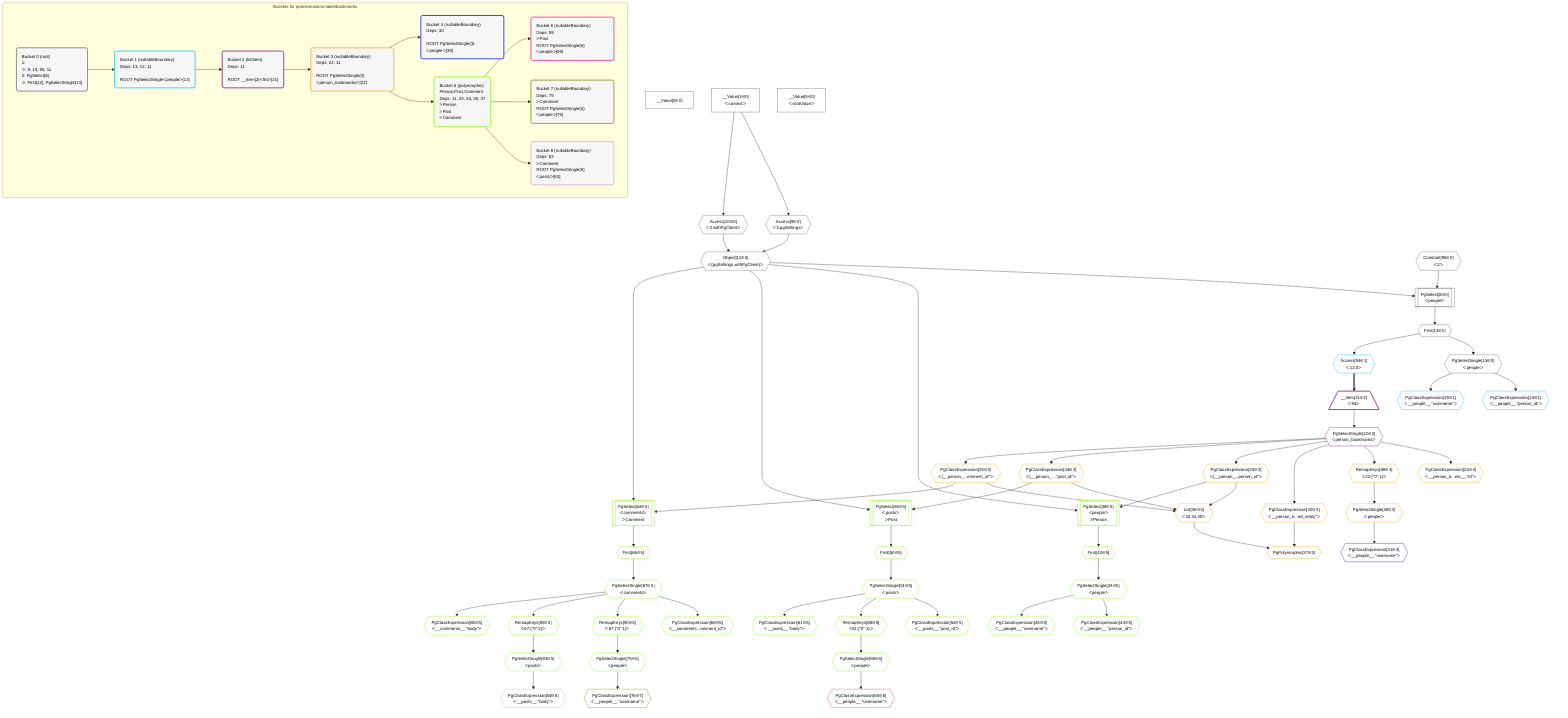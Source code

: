 %%{init: {'themeVariables': { 'fontSize': '12px'}}}%%
graph TD
    classDef path fill:#eee,stroke:#000,color:#000
    classDef plan fill:#fff,stroke-width:1px,color:#000
    classDef itemplan fill:#fff,stroke-width:2px,color:#000
    classDef unbatchedplan fill:#dff,stroke-width:1px,color:#000
    classDef sideeffectplan fill:#fcc,stroke-width:2px,color:#000
    classDef bucket fill:#f6f6f6,color:#000,stroke-width:2px,text-align:left


    %% define steps
    __Value0["__Value[0∈0]"]:::plan
    __Value3["__Value[3∈0]<br />ᐸcontextᐳ"]:::plan
    __Value5["__Value[5∈0]<br />ᐸrootValueᐳ"]:::plan
    Access9{{"Access[9∈0]<br />ᐸ3.pgSettingsᐳ"}}:::plan
    Access10{{"Access[10∈0]<br />ᐸ3.withPgClientᐳ"}}:::plan
    Object11{{"Object[11∈0]<br />ᐸ{pgSettings,withPgClient}ᐳ"}}:::plan
    Constant95{{"Constant[95∈0]<br />ᐸ2ᐳ"}}:::plan
    PgSelect8[["PgSelect[8∈0]<br />ᐸpeopleᐳ"]]:::plan
    First12{{"First[12∈0]"}}:::plan
    PgSelectSingle13{{"PgSelectSingle[13∈0]<br />ᐸpeopleᐳ"}}:::plan
    PgClassExpression14{{"PgClassExpression[14∈1]<br />ᐸ__people__.”person_id”ᐳ"}}:::plan
    PgClassExpression15{{"PgClassExpression[15∈1]<br />ᐸ__people__.”username”ᐳ"}}:::plan
    Access94{{"Access[94∈1]<br />ᐸ12.0ᐳ"}}:::plan
    __Item21[/"__Item[21∈2]<br />ᐸ94ᐳ"\]:::itemplan
    PgSelectSingle22{{"PgSelectSingle[22∈2]<br />ᐸperson_bookmarksᐳ"}}:::plan
    PgClassExpression23{{"PgClassExpression[23∈3]<br />ᐸ__person_b...rks__.”id”ᐳ"}}:::plan
    RemapKeys86{{"RemapKeys[86∈3]<br />ᐸ22:{”0”:1}ᐳ"}}:::plan
    PgSelectSingle30{{"PgSelectSingle[30∈3]<br />ᐸpeopleᐳ"}}:::plan
    PgClassExpression31{{"PgClassExpression[31∈4]<br />ᐸ__people__.”username”ᐳ"}}:::plan
    PgClassExpression32{{"PgClassExpression[32∈3]<br />ᐸ__person_b...ed_entity”ᐳ"}}:::plan
    PgClassExpression33{{"PgClassExpression[33∈3]<br />ᐸ(__person_...person_id”ᐳ"}}:::plan
    PgClassExpression34{{"PgClassExpression[34∈3]<br />ᐸ(__person_....”post_id”ᐳ"}}:::plan
    PgClassExpression35{{"PgClassExpression[35∈3]<br />ᐸ(__person_...omment_id”ᐳ"}}:::plan
    List36{{"List[36∈3]<br />ᐸ33,34,35ᐳ"}}:::plan
    PgPolymorphic37{{"PgPolymorphic[37∈3]"}}:::plan
    PgSelect38[["PgSelect[38∈5]<br />ᐸpeopleᐳ<br />ᐳPerson"]]:::plan
    First42{{"First[42∈5]"}}:::plan
    PgSelectSingle43{{"PgSelectSingle[43∈5]<br />ᐸpeopleᐳ"}}:::plan
    PgClassExpression44{{"PgClassExpression[44∈5]<br />ᐸ__people__.”person_id”ᐳ"}}:::plan
    PgClassExpression45{{"PgClassExpression[45∈5]<br />ᐸ__people__.”username”ᐳ"}}:::plan
    PgSelect46[["PgSelect[46∈5]<br />ᐸpostsᐳ<br />ᐳPost"]]:::plan
    First50{{"First[50∈5]"}}:::plan
    PgSelectSingle51{{"PgSelectSingle[51∈5]<br />ᐸpostsᐳ"}}:::plan
    PgClassExpression52{{"PgClassExpression[52∈5]<br />ᐸ__posts__.”post_id”ᐳ"}}:::plan
    RemapKeys88{{"RemapKeys[88∈5]<br />ᐸ51:{”0”:1}ᐳ"}}:::plan
    PgSelectSingle59{{"PgSelectSingle[59∈5]<br />ᐸpeopleᐳ"}}:::plan
    PgClassExpression60{{"PgClassExpression[60∈6]<br />ᐸ__people__.”username”ᐳ"}}:::plan
    PgClassExpression61{{"PgClassExpression[61∈5]<br />ᐸ__posts__.”body”ᐳ"}}:::plan
    PgSelect62[["PgSelect[62∈5]<br />ᐸcommentsᐳ<br />ᐳComment"]]:::plan
    First66{{"First[66∈5]"}}:::plan
    PgSelectSingle67{{"PgSelectSingle[67∈5]<br />ᐸcommentsᐳ"}}:::plan
    PgClassExpression68{{"PgClassExpression[68∈5]<br />ᐸ__comments...omment_id”ᐳ"}}:::plan
    RemapKeys90{{"RemapKeys[90∈5]<br />ᐸ67:{”0”:1}ᐳ"}}:::plan
    PgSelectSingle75{{"PgSelectSingle[75∈5]<br />ᐸpeopleᐳ"}}:::plan
    PgClassExpression76{{"PgClassExpression[76∈7]<br />ᐸ__people__.”username”ᐳ"}}:::plan
    RemapKeys92{{"RemapKeys[92∈5]<br />ᐸ67:{”0”:2}ᐳ"}}:::plan
    PgSelectSingle83{{"PgSelectSingle[83∈5]<br />ᐸpostsᐳ"}}:::plan
    PgClassExpression84{{"PgClassExpression[84∈8]<br />ᐸ__posts__.”body”ᐳ"}}:::plan
    PgClassExpression85{{"PgClassExpression[85∈5]<br />ᐸ__comments__.”body”ᐳ"}}:::plan

    %% plan dependencies
    __Value3 --> Access9
    __Value3 --> Access10
    Access9 & Access10 --> Object11
    Object11 & Constant95 --> PgSelect8
    PgSelect8 --> First12
    First12 --> PgSelectSingle13
    PgSelectSingle13 --> PgClassExpression14
    PgSelectSingle13 --> PgClassExpression15
    First12 --> Access94
    Access94 ==> __Item21
    __Item21 --> PgSelectSingle22
    PgSelectSingle22 --> PgClassExpression23
    PgSelectSingle22 --> RemapKeys86
    RemapKeys86 --> PgSelectSingle30
    PgSelectSingle30 --> PgClassExpression31
    PgSelectSingle22 --> PgClassExpression32
    PgSelectSingle22 --> PgClassExpression33
    PgSelectSingle22 --> PgClassExpression34
    PgSelectSingle22 --> PgClassExpression35
    PgClassExpression33 & PgClassExpression34 & PgClassExpression35 --> List36
    PgClassExpression32 & List36 --> PgPolymorphic37
    Object11 & PgClassExpression33 --> PgSelect38
    PgSelect38 --> First42
    First42 --> PgSelectSingle43
    PgSelectSingle43 --> PgClassExpression44
    PgSelectSingle43 --> PgClassExpression45
    Object11 & PgClassExpression34 --> PgSelect46
    PgSelect46 --> First50
    First50 --> PgSelectSingle51
    PgSelectSingle51 --> PgClassExpression52
    PgSelectSingle51 --> RemapKeys88
    RemapKeys88 --> PgSelectSingle59
    PgSelectSingle59 --> PgClassExpression60
    PgSelectSingle51 --> PgClassExpression61
    Object11 & PgClassExpression35 --> PgSelect62
    PgSelect62 --> First66
    First66 --> PgSelectSingle67
    PgSelectSingle67 --> PgClassExpression68
    PgSelectSingle67 --> RemapKeys90
    RemapKeys90 --> PgSelectSingle75
    PgSelectSingle75 --> PgClassExpression76
    PgSelectSingle67 --> RemapKeys92
    RemapKeys92 --> PgSelectSingle83
    PgSelectSingle83 --> PgClassExpression84
    PgSelectSingle67 --> PgClassExpression85

    subgraph "Buckets for queries/unions-table/bookmarks"
    Bucket0("Bucket 0 (root)<br />1: <br />ᐳ: 9, 10, 95, 11<br />2: PgSelect[8]<br />ᐳ: First[12], PgSelectSingle[13]"):::bucket
    classDef bucket0 stroke:#696969
    class Bucket0,__Value0,__Value3,__Value5,PgSelect8,Access9,Access10,Object11,First12,PgSelectSingle13,Constant95 bucket0
    Bucket1("Bucket 1 (nullableBoundary)<br />Deps: 13, 12, 11<br /><br />ROOT PgSelectSingleᐸpeopleᐳ[13]"):::bucket
    classDef bucket1 stroke:#00bfff
    class Bucket1,PgClassExpression14,PgClassExpression15,Access94 bucket1
    Bucket2("Bucket 2 (listItem)<br />Deps: 11<br /><br />ROOT __Item{2}ᐸ94ᐳ[21]"):::bucket
    classDef bucket2 stroke:#7f007f
    class Bucket2,__Item21,PgSelectSingle22 bucket2
    Bucket3("Bucket 3 (nullableBoundary)<br />Deps: 22, 11<br /><br />ROOT PgSelectSingle{2}ᐸperson_bookmarksᐳ[22]"):::bucket
    classDef bucket3 stroke:#ffa500
    class Bucket3,PgClassExpression23,PgSelectSingle30,PgClassExpression32,PgClassExpression33,PgClassExpression34,PgClassExpression35,List36,PgPolymorphic37,RemapKeys86 bucket3
    Bucket4("Bucket 4 (nullableBoundary)<br />Deps: 30<br /><br />ROOT PgSelectSingle{3}ᐸpeopleᐳ[30]"):::bucket
    classDef bucket4 stroke:#0000ff
    class Bucket4,PgClassExpression31 bucket4
    Bucket5("Bucket 5 (polymorphic)<br />Person,Post,Comment<br />Deps: 11, 33, 34, 35, 37<br />ᐳPerson<br />ᐳPost<br />ᐳComment"):::bucket
    classDef bucket5 stroke:#7fff00
    class Bucket5,PgSelect38,First42,PgSelectSingle43,PgClassExpression44,PgClassExpression45,PgSelect46,First50,PgSelectSingle51,PgClassExpression52,PgSelectSingle59,PgClassExpression61,PgSelect62,First66,PgSelectSingle67,PgClassExpression68,PgSelectSingle75,PgSelectSingle83,PgClassExpression85,RemapKeys88,RemapKeys90,RemapKeys92 bucket5
    Bucket6("Bucket 6 (nullableBoundary)<br />Deps: 59<br />ᐳPost<br />ROOT PgSelectSingle{5}ᐸpeopleᐳ[59]"):::bucket
    classDef bucket6 stroke:#ff1493
    class Bucket6,PgClassExpression60 bucket6
    Bucket7("Bucket 7 (nullableBoundary)<br />Deps: 75<br />ᐳComment<br />ROOT PgSelectSingle{5}ᐸpeopleᐳ[75]"):::bucket
    classDef bucket7 stroke:#808000
    class Bucket7,PgClassExpression76 bucket7
    Bucket8("Bucket 8 (nullableBoundary)<br />Deps: 83<br />ᐳComment<br />ROOT PgSelectSingle{5}ᐸpostsᐳ[83]"):::bucket
    classDef bucket8 stroke:#dda0dd
    class Bucket8,PgClassExpression84 bucket8
    Bucket0 --> Bucket1
    Bucket1 --> Bucket2
    Bucket2 --> Bucket3
    Bucket3 --> Bucket4 & Bucket5
    Bucket5 --> Bucket6 & Bucket7 & Bucket8
    end